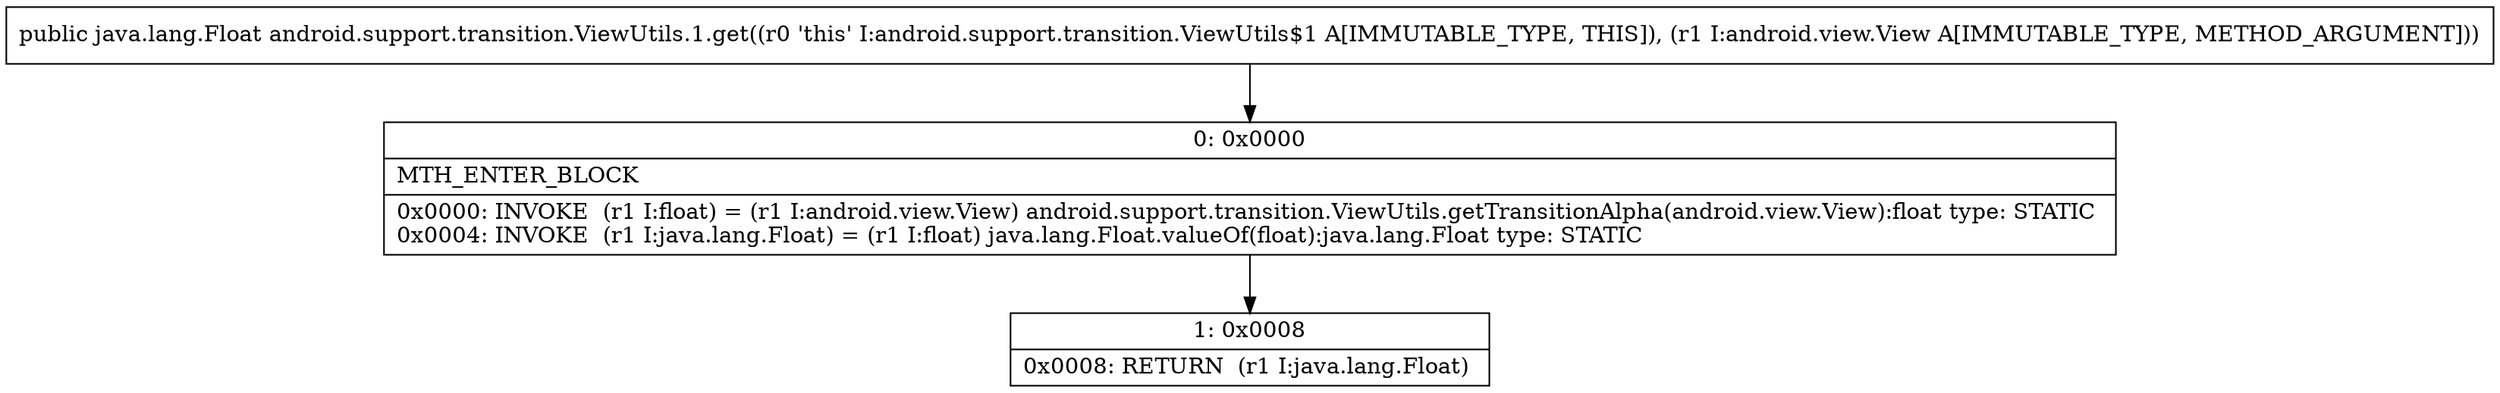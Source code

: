 digraph "CFG forandroid.support.transition.ViewUtils.1.get(Landroid\/view\/View;)Ljava\/lang\/Float;" {
Node_0 [shape=record,label="{0\:\ 0x0000|MTH_ENTER_BLOCK\l|0x0000: INVOKE  (r1 I:float) = (r1 I:android.view.View) android.support.transition.ViewUtils.getTransitionAlpha(android.view.View):float type: STATIC \l0x0004: INVOKE  (r1 I:java.lang.Float) = (r1 I:float) java.lang.Float.valueOf(float):java.lang.Float type: STATIC \l}"];
Node_1 [shape=record,label="{1\:\ 0x0008|0x0008: RETURN  (r1 I:java.lang.Float) \l}"];
MethodNode[shape=record,label="{public java.lang.Float android.support.transition.ViewUtils.1.get((r0 'this' I:android.support.transition.ViewUtils$1 A[IMMUTABLE_TYPE, THIS]), (r1 I:android.view.View A[IMMUTABLE_TYPE, METHOD_ARGUMENT])) }"];
MethodNode -> Node_0;
Node_0 -> Node_1;
}

